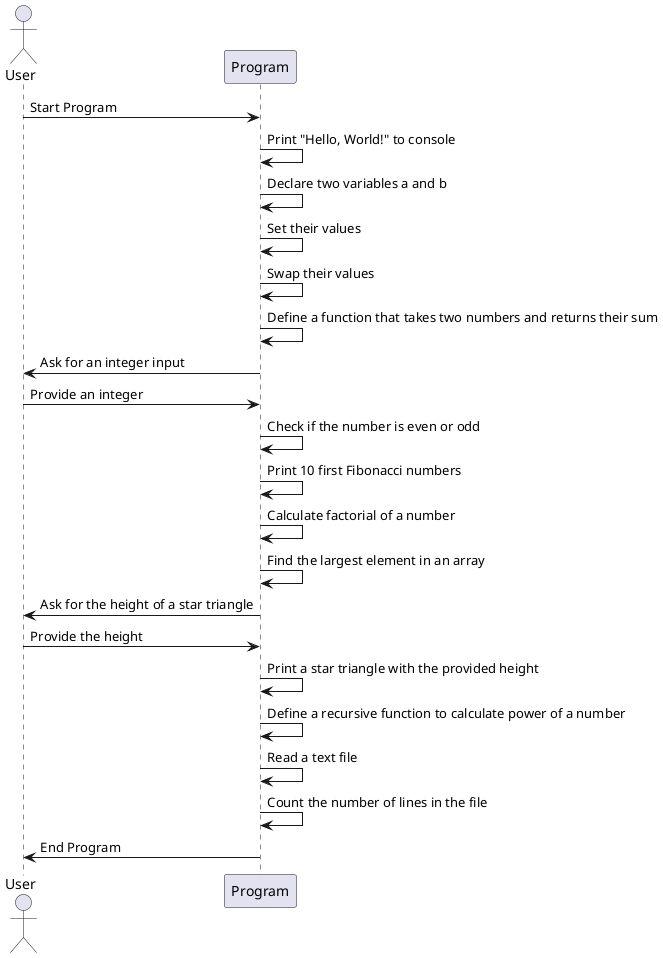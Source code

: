 @startuml Belajar Golang

actor User
participant "Program" as P

User -> P: Start Program
P -> P: Print "Hello, World!" to console
P -> P: Declare two variables a and b
P -> P: Set their values
P -> P: Swap their values
P -> P: Define a function that takes two numbers and returns their sum
P -> User: Ask for an integer input
User -> P: Provide an integer
P -> P: Check if the number is even or odd
P -> P: Print 10 first Fibonacci numbers
P -> P: Calculate factorial of a number
P -> P: Find the largest element in an array
P -> User: Ask for the height of a star triangle
User -> P: Provide the height
P -> P: Print a star triangle with the provided height
P -> P: Define a recursive function to calculate power of a number
P -> P: Read a text file
P -> P: Count the number of lines in the file
P -> User: End Program

@enduml
